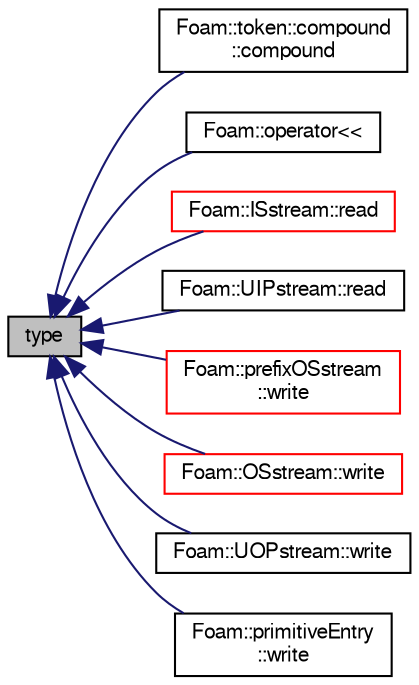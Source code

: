 digraph "type"
{
  bgcolor="transparent";
  edge [fontname="FreeSans",fontsize="10",labelfontname="FreeSans",labelfontsize="10"];
  node [fontname="FreeSans",fontsize="10",shape=record];
  rankdir="LR";
  Node22 [label="type",height=0.2,width=0.4,color="black", fillcolor="grey75", style="filled", fontcolor="black"];
  Node22 -> Node23 [dir="back",color="midnightblue",fontsize="10",style="solid",fontname="FreeSans"];
  Node23 [label="Foam::token::compound\l::compound",height=0.2,width=0.4,color="black",URL="$a26310.html#a73a0e0103a597c22c270606809833aa4",tooltip="Construct null. "];
  Node22 -> Node24 [dir="back",color="midnightblue",fontsize="10",style="solid",fontname="FreeSans"];
  Node24 [label="Foam::operator\<\<",height=0.2,width=0.4,color="black",URL="$a21124.html#a609e356ecf969e67ae8ffc4d99dc9c64"];
  Node22 -> Node25 [dir="back",color="midnightblue",fontsize="10",style="solid",fontname="FreeSans"];
  Node25 [label="Foam::ISstream::read",height=0.2,width=0.4,color="red",URL="$a26286.html#a3d4b02e5b143d1a4ba9a5b34f11b4ed1",tooltip="Return next token from stream. "];
  Node22 -> Node27 [dir="back",color="midnightblue",fontsize="10",style="solid",fontname="FreeSans"];
  Node27 [label="Foam::UIPstream::read",height=0.2,width=0.4,color="black",URL="$a26258.html#a3d4b02e5b143d1a4ba9a5b34f11b4ed1",tooltip="Return next token from stream. "];
  Node22 -> Node28 [dir="back",color="midnightblue",fontsize="10",style="solid",fontname="FreeSans"];
  Node28 [label="Foam::prefixOSstream\l::write",height=0.2,width=0.4,color="red",URL="$a26294.html#a52c3f56f115b2b9b1b7db001a3784003",tooltip="Write next token to stream. "];
  Node22 -> Node31 [dir="back",color="midnightblue",fontsize="10",style="solid",fontname="FreeSans"];
  Node31 [label="Foam::OSstream::write",height=0.2,width=0.4,color="red",URL="$a26290.html#a52c3f56f115b2b9b1b7db001a3784003",tooltip="Write next token to stream. "];
  Node22 -> Node44 [dir="back",color="midnightblue",fontsize="10",style="solid",fontname="FreeSans"];
  Node44 [label="Foam::UOPstream::write",height=0.2,width=0.4,color="black",URL="$a26262.html#a52c3f56f115b2b9b1b7db001a3784003",tooltip="Write next token to stream. "];
  Node22 -> Node45 [dir="back",color="midnightblue",fontsize="10",style="solid",fontname="FreeSans"];
  Node45 [label="Foam::primitiveEntry\l::write",height=0.2,width=0.4,color="black",URL="$a26058.html#abba3093e9056aa1033a534c5f3df0a80",tooltip="Write, optionally with contents only (no keyword, etc) "];
}
